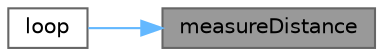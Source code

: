 digraph "measureDistance"
{
 // INTERACTIVE_SVG=YES
 // LATEX_PDF_SIZE
  bgcolor="transparent";
  edge [fontname=Helvetica,fontsize=10,labelfontname=Helvetica,labelfontsize=10];
  node [fontname=Helvetica,fontsize=10,shape=box,height=0.2,width=0.4];
  rankdir="RL";
  Node1 [id="Node000001",label="measureDistance",height=0.2,width=0.4,color="gray40", fillcolor="grey60", style="filled", fontcolor="black",tooltip="Funkcija za mjerenje udaljenosti pomoću HC-SR04 senzora."];
  Node1 -> Node2 [id="edge1_Node000001_Node000002",dir="back",color="steelblue1",style="solid",tooltip=" "];
  Node2 [id="Node000002",label="loop",height=0.2,width=0.4,color="grey40", fillcolor="white", style="filled",URL="$da/d98/sketch_8ino.html#afe461d27b9c48d5921c00d521181f12f",tooltip=" "];
}
